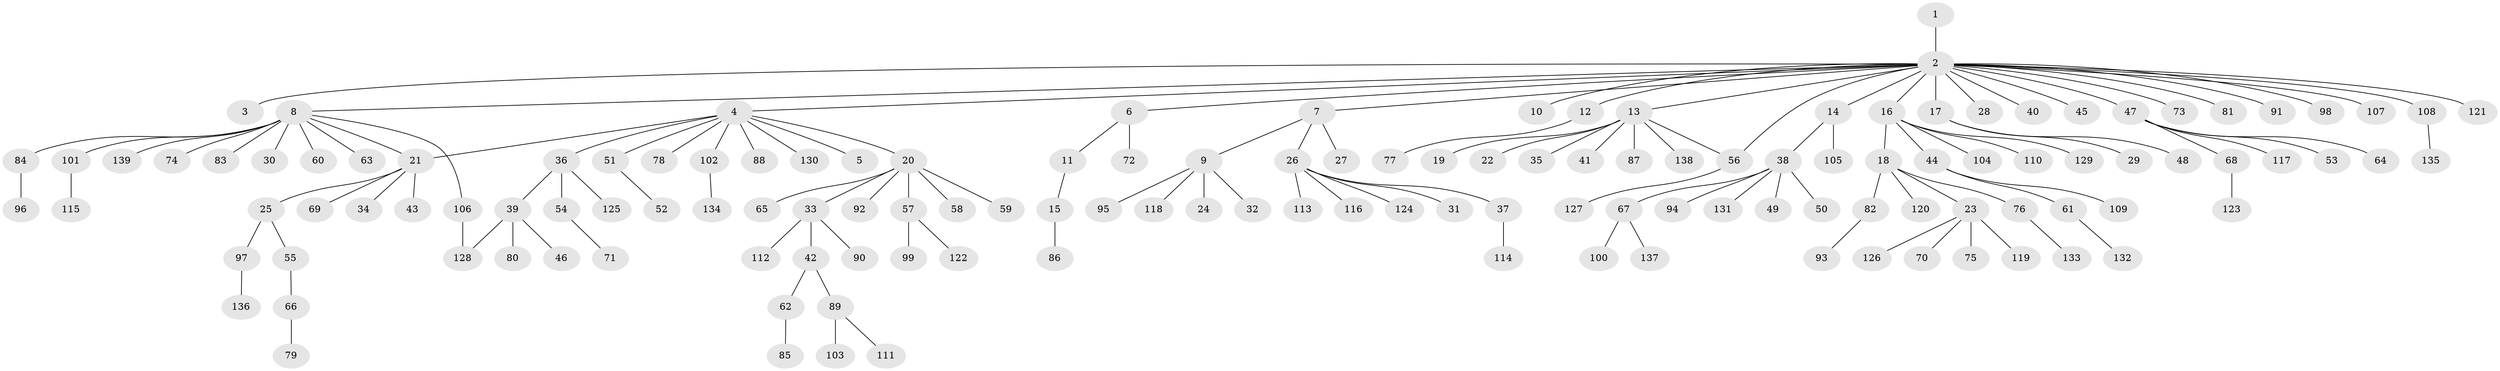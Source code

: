 // Generated by graph-tools (version 1.1) at 2025/49/03/09/25 03:49:57]
// undirected, 139 vertices, 141 edges
graph export_dot {
graph [start="1"]
  node [color=gray90,style=filled];
  1;
  2;
  3;
  4;
  5;
  6;
  7;
  8;
  9;
  10;
  11;
  12;
  13;
  14;
  15;
  16;
  17;
  18;
  19;
  20;
  21;
  22;
  23;
  24;
  25;
  26;
  27;
  28;
  29;
  30;
  31;
  32;
  33;
  34;
  35;
  36;
  37;
  38;
  39;
  40;
  41;
  42;
  43;
  44;
  45;
  46;
  47;
  48;
  49;
  50;
  51;
  52;
  53;
  54;
  55;
  56;
  57;
  58;
  59;
  60;
  61;
  62;
  63;
  64;
  65;
  66;
  67;
  68;
  69;
  70;
  71;
  72;
  73;
  74;
  75;
  76;
  77;
  78;
  79;
  80;
  81;
  82;
  83;
  84;
  85;
  86;
  87;
  88;
  89;
  90;
  91;
  92;
  93;
  94;
  95;
  96;
  97;
  98;
  99;
  100;
  101;
  102;
  103;
  104;
  105;
  106;
  107;
  108;
  109;
  110;
  111;
  112;
  113;
  114;
  115;
  116;
  117;
  118;
  119;
  120;
  121;
  122;
  123;
  124;
  125;
  126;
  127;
  128;
  129;
  130;
  131;
  132;
  133;
  134;
  135;
  136;
  137;
  138;
  139;
  1 -- 2;
  2 -- 3;
  2 -- 4;
  2 -- 6;
  2 -- 7;
  2 -- 8;
  2 -- 10;
  2 -- 12;
  2 -- 13;
  2 -- 14;
  2 -- 16;
  2 -- 17;
  2 -- 28;
  2 -- 40;
  2 -- 45;
  2 -- 47;
  2 -- 56;
  2 -- 73;
  2 -- 81;
  2 -- 91;
  2 -- 98;
  2 -- 107;
  2 -- 108;
  2 -- 121;
  4 -- 5;
  4 -- 20;
  4 -- 21;
  4 -- 36;
  4 -- 51;
  4 -- 78;
  4 -- 88;
  4 -- 102;
  4 -- 130;
  6 -- 11;
  6 -- 72;
  7 -- 9;
  7 -- 26;
  7 -- 27;
  8 -- 21;
  8 -- 30;
  8 -- 60;
  8 -- 63;
  8 -- 74;
  8 -- 83;
  8 -- 84;
  8 -- 101;
  8 -- 106;
  8 -- 139;
  9 -- 24;
  9 -- 32;
  9 -- 95;
  9 -- 118;
  11 -- 15;
  12 -- 77;
  13 -- 19;
  13 -- 22;
  13 -- 35;
  13 -- 41;
  13 -- 56;
  13 -- 87;
  13 -- 138;
  14 -- 38;
  14 -- 105;
  15 -- 86;
  16 -- 18;
  16 -- 44;
  16 -- 104;
  16 -- 110;
  16 -- 129;
  17 -- 29;
  17 -- 48;
  18 -- 23;
  18 -- 76;
  18 -- 82;
  18 -- 120;
  20 -- 33;
  20 -- 57;
  20 -- 58;
  20 -- 59;
  20 -- 65;
  20 -- 92;
  21 -- 25;
  21 -- 34;
  21 -- 43;
  21 -- 69;
  23 -- 70;
  23 -- 75;
  23 -- 119;
  23 -- 126;
  25 -- 55;
  25 -- 97;
  26 -- 31;
  26 -- 37;
  26 -- 113;
  26 -- 116;
  26 -- 124;
  33 -- 42;
  33 -- 90;
  33 -- 112;
  36 -- 39;
  36 -- 54;
  36 -- 125;
  37 -- 114;
  38 -- 49;
  38 -- 50;
  38 -- 67;
  38 -- 94;
  38 -- 131;
  39 -- 46;
  39 -- 80;
  39 -- 128;
  42 -- 62;
  42 -- 89;
  44 -- 61;
  44 -- 109;
  47 -- 53;
  47 -- 64;
  47 -- 68;
  47 -- 117;
  51 -- 52;
  54 -- 71;
  55 -- 66;
  56 -- 127;
  57 -- 99;
  57 -- 122;
  61 -- 132;
  62 -- 85;
  66 -- 79;
  67 -- 100;
  67 -- 137;
  68 -- 123;
  76 -- 133;
  82 -- 93;
  84 -- 96;
  89 -- 103;
  89 -- 111;
  97 -- 136;
  101 -- 115;
  102 -- 134;
  106 -- 128;
  108 -- 135;
}
